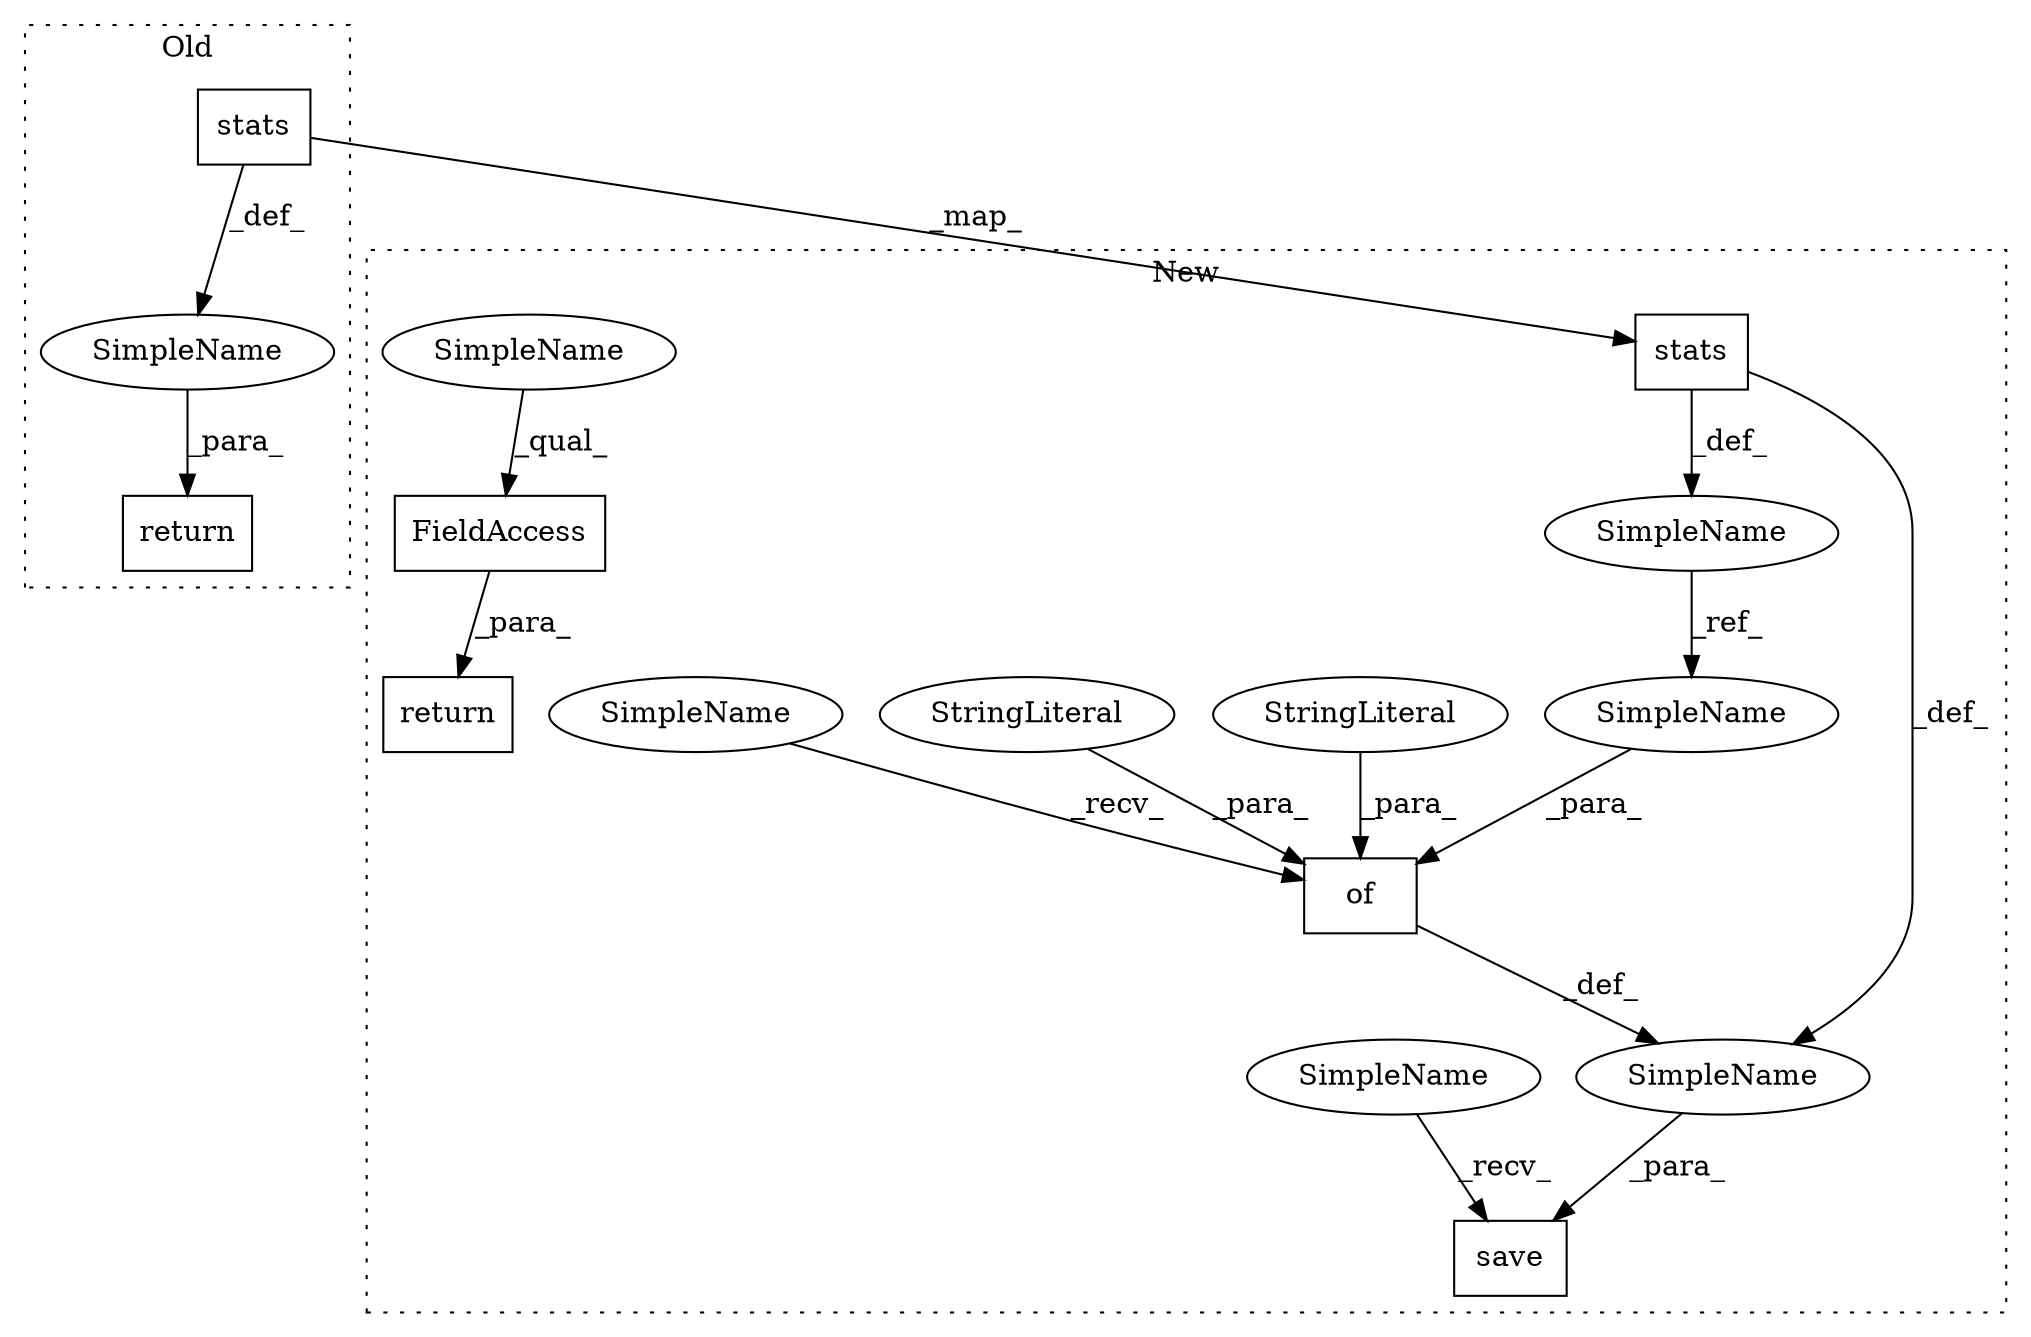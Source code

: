 digraph G {
subgraph cluster0 {
1 [label="stats" a="32" s="5299,5351" l="6,1" shape="box"];
9 [label="SimpleName" a="42" s="" l="" shape="ellipse"];
10 [label="return" a="41" s="5282" l="7" shape="box"];
label = "Old";
style="dotted";
}
subgraph cluster1 {
2 [label="stats" a="32" s="5313,5365" l="6,1" shape="box"];
3 [label="of" a="32" s="5389,5445" l="3,1" shape="box"];
4 [label="save" a="32" s="5380,5446" l="5,1" shape="box"];
5 [label="SimpleName" a="42" s="5297" l="5" shape="ellipse"];
6 [label="FieldAccess" a="22" s="5462" l="10" shape="box"];
7 [label="return" a="41" s="5455" l="7" shape="box"];
8 [label="SimpleName" a="42" s="" l="" shape="ellipse"];
11 [label="StringLiteral" a="45" s="5392" l="6" shape="ellipse"];
12 [label="StringLiteral" a="45" s="5432" l="7" shape="ellipse"];
13 [label="SimpleName" a="42" s="5385" l="3" shape="ellipse"];
14 [label="SimpleName" a="42" s="5440" l="5" shape="ellipse"];
15 [label="SimpleName" a="42" s="5374" l="5" shape="ellipse"];
16 [label="SimpleName" a="42" s="5462" l="5" shape="ellipse"];
label = "New";
style="dotted";
}
1 -> 2 [label="_map_"];
1 -> 9 [label="_def_"];
2 -> 5 [label="_def_"];
2 -> 8 [label="_def_"];
3 -> 8 [label="_def_"];
5 -> 14 [label="_ref_"];
6 -> 7 [label="_para_"];
8 -> 4 [label="_para_"];
9 -> 10 [label="_para_"];
11 -> 3 [label="_para_"];
12 -> 3 [label="_para_"];
13 -> 3 [label="_recv_"];
14 -> 3 [label="_para_"];
15 -> 4 [label="_recv_"];
16 -> 6 [label="_qual_"];
}